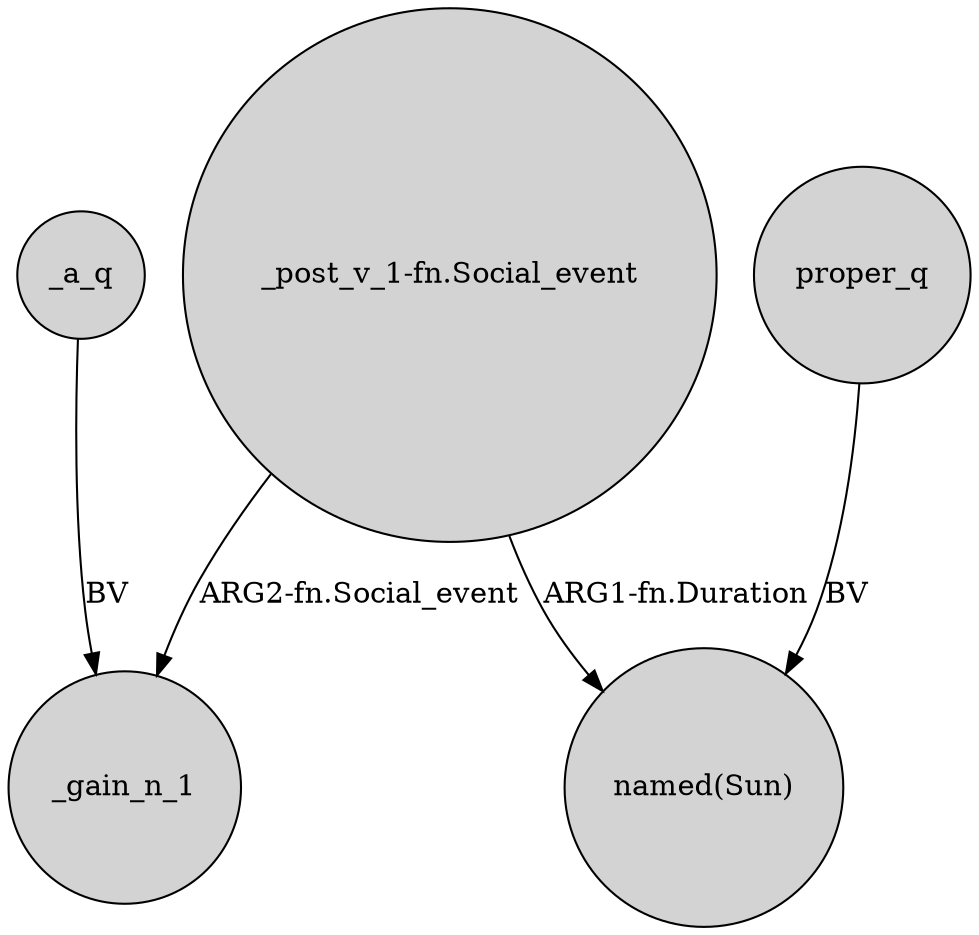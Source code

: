 digraph {
	node [shape=circle style=filled]
	_a_q -> _gain_n_1 [label=BV]
	"_post_v_1-fn.Social_event" -> "named(Sun)" [label="ARG1-fn.Duration"]
	"_post_v_1-fn.Social_event" -> _gain_n_1 [label="ARG2-fn.Social_event"]
	proper_q -> "named(Sun)" [label=BV]
}
